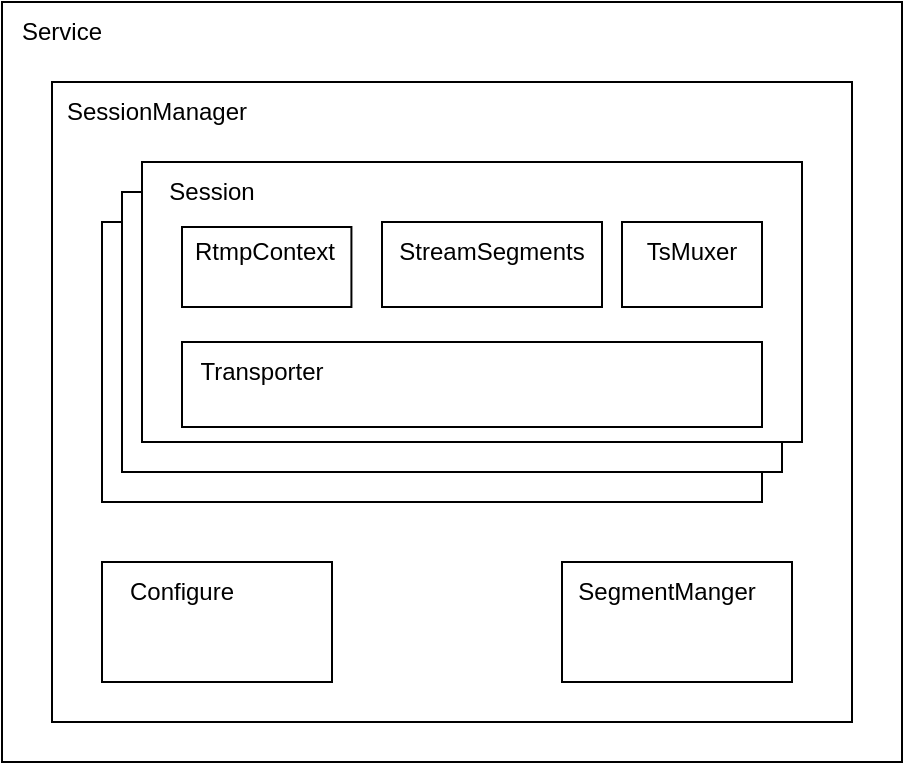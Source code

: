 <mxfile>
    <diagram id="aV7U9UBgM7X_Fo7ipb4D" name="arch">
        <mxGraphModel dx="712" dy="1022" grid="1" gridSize="10" guides="1" tooltips="1" connect="1" arrows="1" fold="1" page="1" pageScale="1" pageWidth="827" pageHeight="1169" math="0" shadow="0">
            <root>
                <mxCell id="0"/>
                <mxCell id="1" parent="0"/>
                <mxCell id="3" value="" style="rounded=0;whiteSpace=wrap;html=1;" vertex="1" parent="1">
                    <mxGeometry x="90" y="540" width="450" height="380" as="geometry"/>
                </mxCell>
                <mxCell id="4" value="Service" style="text;html=1;strokeColor=none;fillColor=none;align=center;verticalAlign=middle;whiteSpace=wrap;rounded=0;" vertex="1" parent="1">
                    <mxGeometry x="90" y="540" width="60" height="30" as="geometry"/>
                </mxCell>
                <mxCell id="5" value="" style="rounded=0;whiteSpace=wrap;html=1;" vertex="1" parent="1">
                    <mxGeometry x="115" y="580" width="400" height="320" as="geometry"/>
                </mxCell>
                <mxCell id="6" value="SessionManager" style="text;html=1;strokeColor=none;fillColor=none;align=center;verticalAlign=middle;whiteSpace=wrap;rounded=0;" vertex="1" parent="1">
                    <mxGeometry x="115" y="580" width="105" height="30" as="geometry"/>
                </mxCell>
                <mxCell id="7" value="" style="rounded=0;whiteSpace=wrap;html=1;" vertex="1" parent="1">
                    <mxGeometry x="140" y="650" width="330" height="140" as="geometry"/>
                </mxCell>
                <mxCell id="8" value="" style="rounded=0;whiteSpace=wrap;html=1;" vertex="1" parent="1">
                    <mxGeometry x="150" y="635" width="330" height="140" as="geometry"/>
                </mxCell>
                <mxCell id="9" value="" style="rounded=0;whiteSpace=wrap;html=1;" vertex="1" parent="1">
                    <mxGeometry x="160" y="620" width="330" height="140" as="geometry"/>
                </mxCell>
                <mxCell id="10" value="Session" style="text;html=1;strokeColor=none;fillColor=none;align=center;verticalAlign=middle;whiteSpace=wrap;rounded=0;" vertex="1" parent="1">
                    <mxGeometry x="160" y="620" width="70" height="30" as="geometry"/>
                </mxCell>
                <mxCell id="11" value="" style="rounded=0;whiteSpace=wrap;html=1;" vertex="1" parent="1">
                    <mxGeometry x="370" y="820" width="115" height="60" as="geometry"/>
                </mxCell>
                <mxCell id="12" value="SegmentManger" style="text;html=1;strokeColor=none;fillColor=none;align=center;verticalAlign=middle;whiteSpace=wrap;rounded=0;" vertex="1" parent="1">
                    <mxGeometry x="370" y="820" width="105" height="30" as="geometry"/>
                </mxCell>
                <mxCell id="13" value="" style="rounded=0;whiteSpace=wrap;html=1;" vertex="1" parent="1">
                    <mxGeometry x="180" y="652.5" width="84.71" height="40" as="geometry"/>
                </mxCell>
                <mxCell id="16" value="RtmpContext" style="text;html=1;strokeColor=none;fillColor=none;align=center;verticalAlign=middle;whiteSpace=wrap;rounded=0;" vertex="1" parent="1">
                    <mxGeometry x="180" y="650" width="82.5" height="30" as="geometry"/>
                </mxCell>
                <mxCell id="17" value="" style="rounded=0;whiteSpace=wrap;html=1;" vertex="1" parent="1">
                    <mxGeometry x="280" y="650" width="110" height="42.5" as="geometry"/>
                </mxCell>
                <mxCell id="18" value="StreamSegments" style="text;html=1;strokeColor=none;fillColor=none;align=center;verticalAlign=middle;whiteSpace=wrap;rounded=0;" vertex="1" parent="1">
                    <mxGeometry x="280" y="650" width="110" height="30" as="geometry"/>
                </mxCell>
                <mxCell id="19" value="" style="rounded=0;whiteSpace=wrap;html=1;" vertex="1" parent="1">
                    <mxGeometry x="400" y="650" width="70" height="42.5" as="geometry"/>
                </mxCell>
                <mxCell id="20" value="TsMuxer" style="text;html=1;strokeColor=none;fillColor=none;align=center;verticalAlign=middle;whiteSpace=wrap;rounded=0;" vertex="1" parent="1">
                    <mxGeometry x="400" y="650" width="70" height="30" as="geometry"/>
                </mxCell>
                <mxCell id="21" value="" style="rounded=0;whiteSpace=wrap;html=1;" vertex="1" parent="1">
                    <mxGeometry x="180" y="710" width="290" height="42.5" as="geometry"/>
                </mxCell>
                <mxCell id="22" value="Transporter" style="text;html=1;strokeColor=none;fillColor=none;align=center;verticalAlign=middle;whiteSpace=wrap;rounded=0;" vertex="1" parent="1">
                    <mxGeometry x="180" y="710" width="80" height="30" as="geometry"/>
                </mxCell>
                <mxCell id="23" value="" style="rounded=0;whiteSpace=wrap;html=1;" vertex="1" parent="1">
                    <mxGeometry x="140" y="820" width="115" height="60" as="geometry"/>
                </mxCell>
                <mxCell id="24" value="Configure" style="text;html=1;strokeColor=none;fillColor=none;align=center;verticalAlign=middle;whiteSpace=wrap;rounded=0;" vertex="1" parent="1">
                    <mxGeometry x="140" y="820" width="80" height="30" as="geometry"/>
                </mxCell>
            </root>
        </mxGraphModel>
    </diagram>
</mxfile>